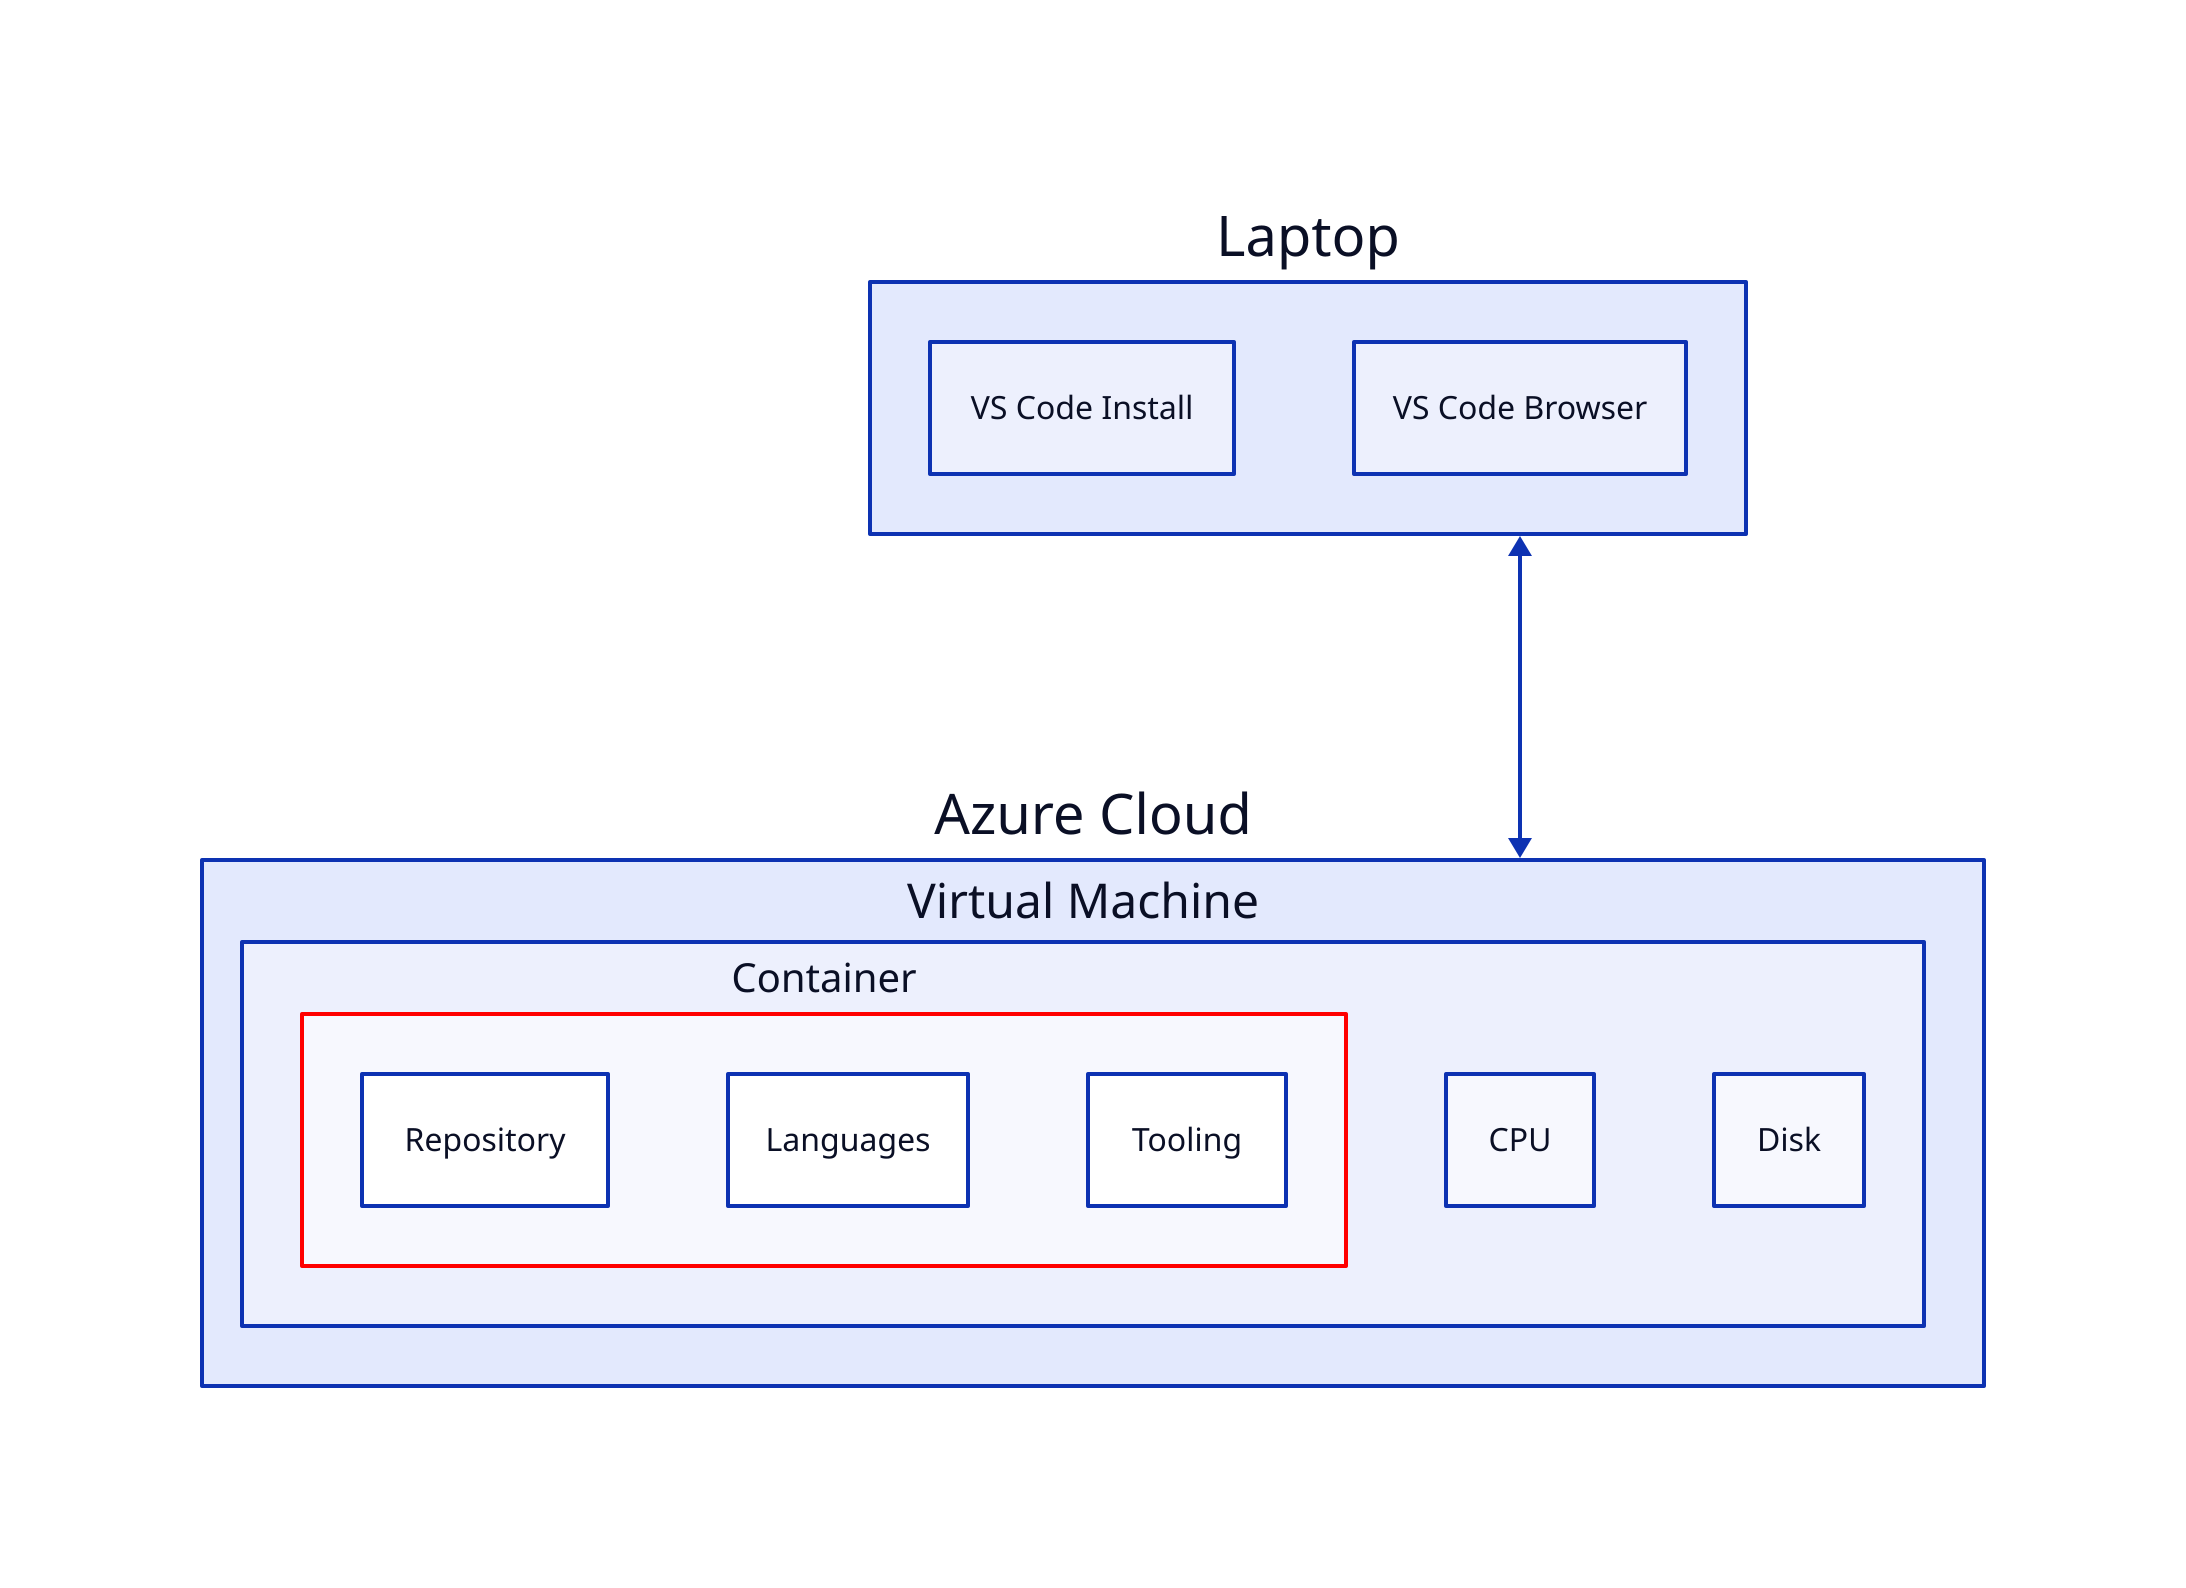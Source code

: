 Laptop: {
  VS Code Install
  VS Code Browser
}

Laptop <-> Azure Cloud
Azure Cloud.Virtual Machine.Container
Azure Cloud.Virtual Machine.Container: {
  style: {
    stroke: red
  }
  Repository
  Languages
  Tooling
}
Azure Cloud.Virtual Machine: {
  CPU
  Disk
}